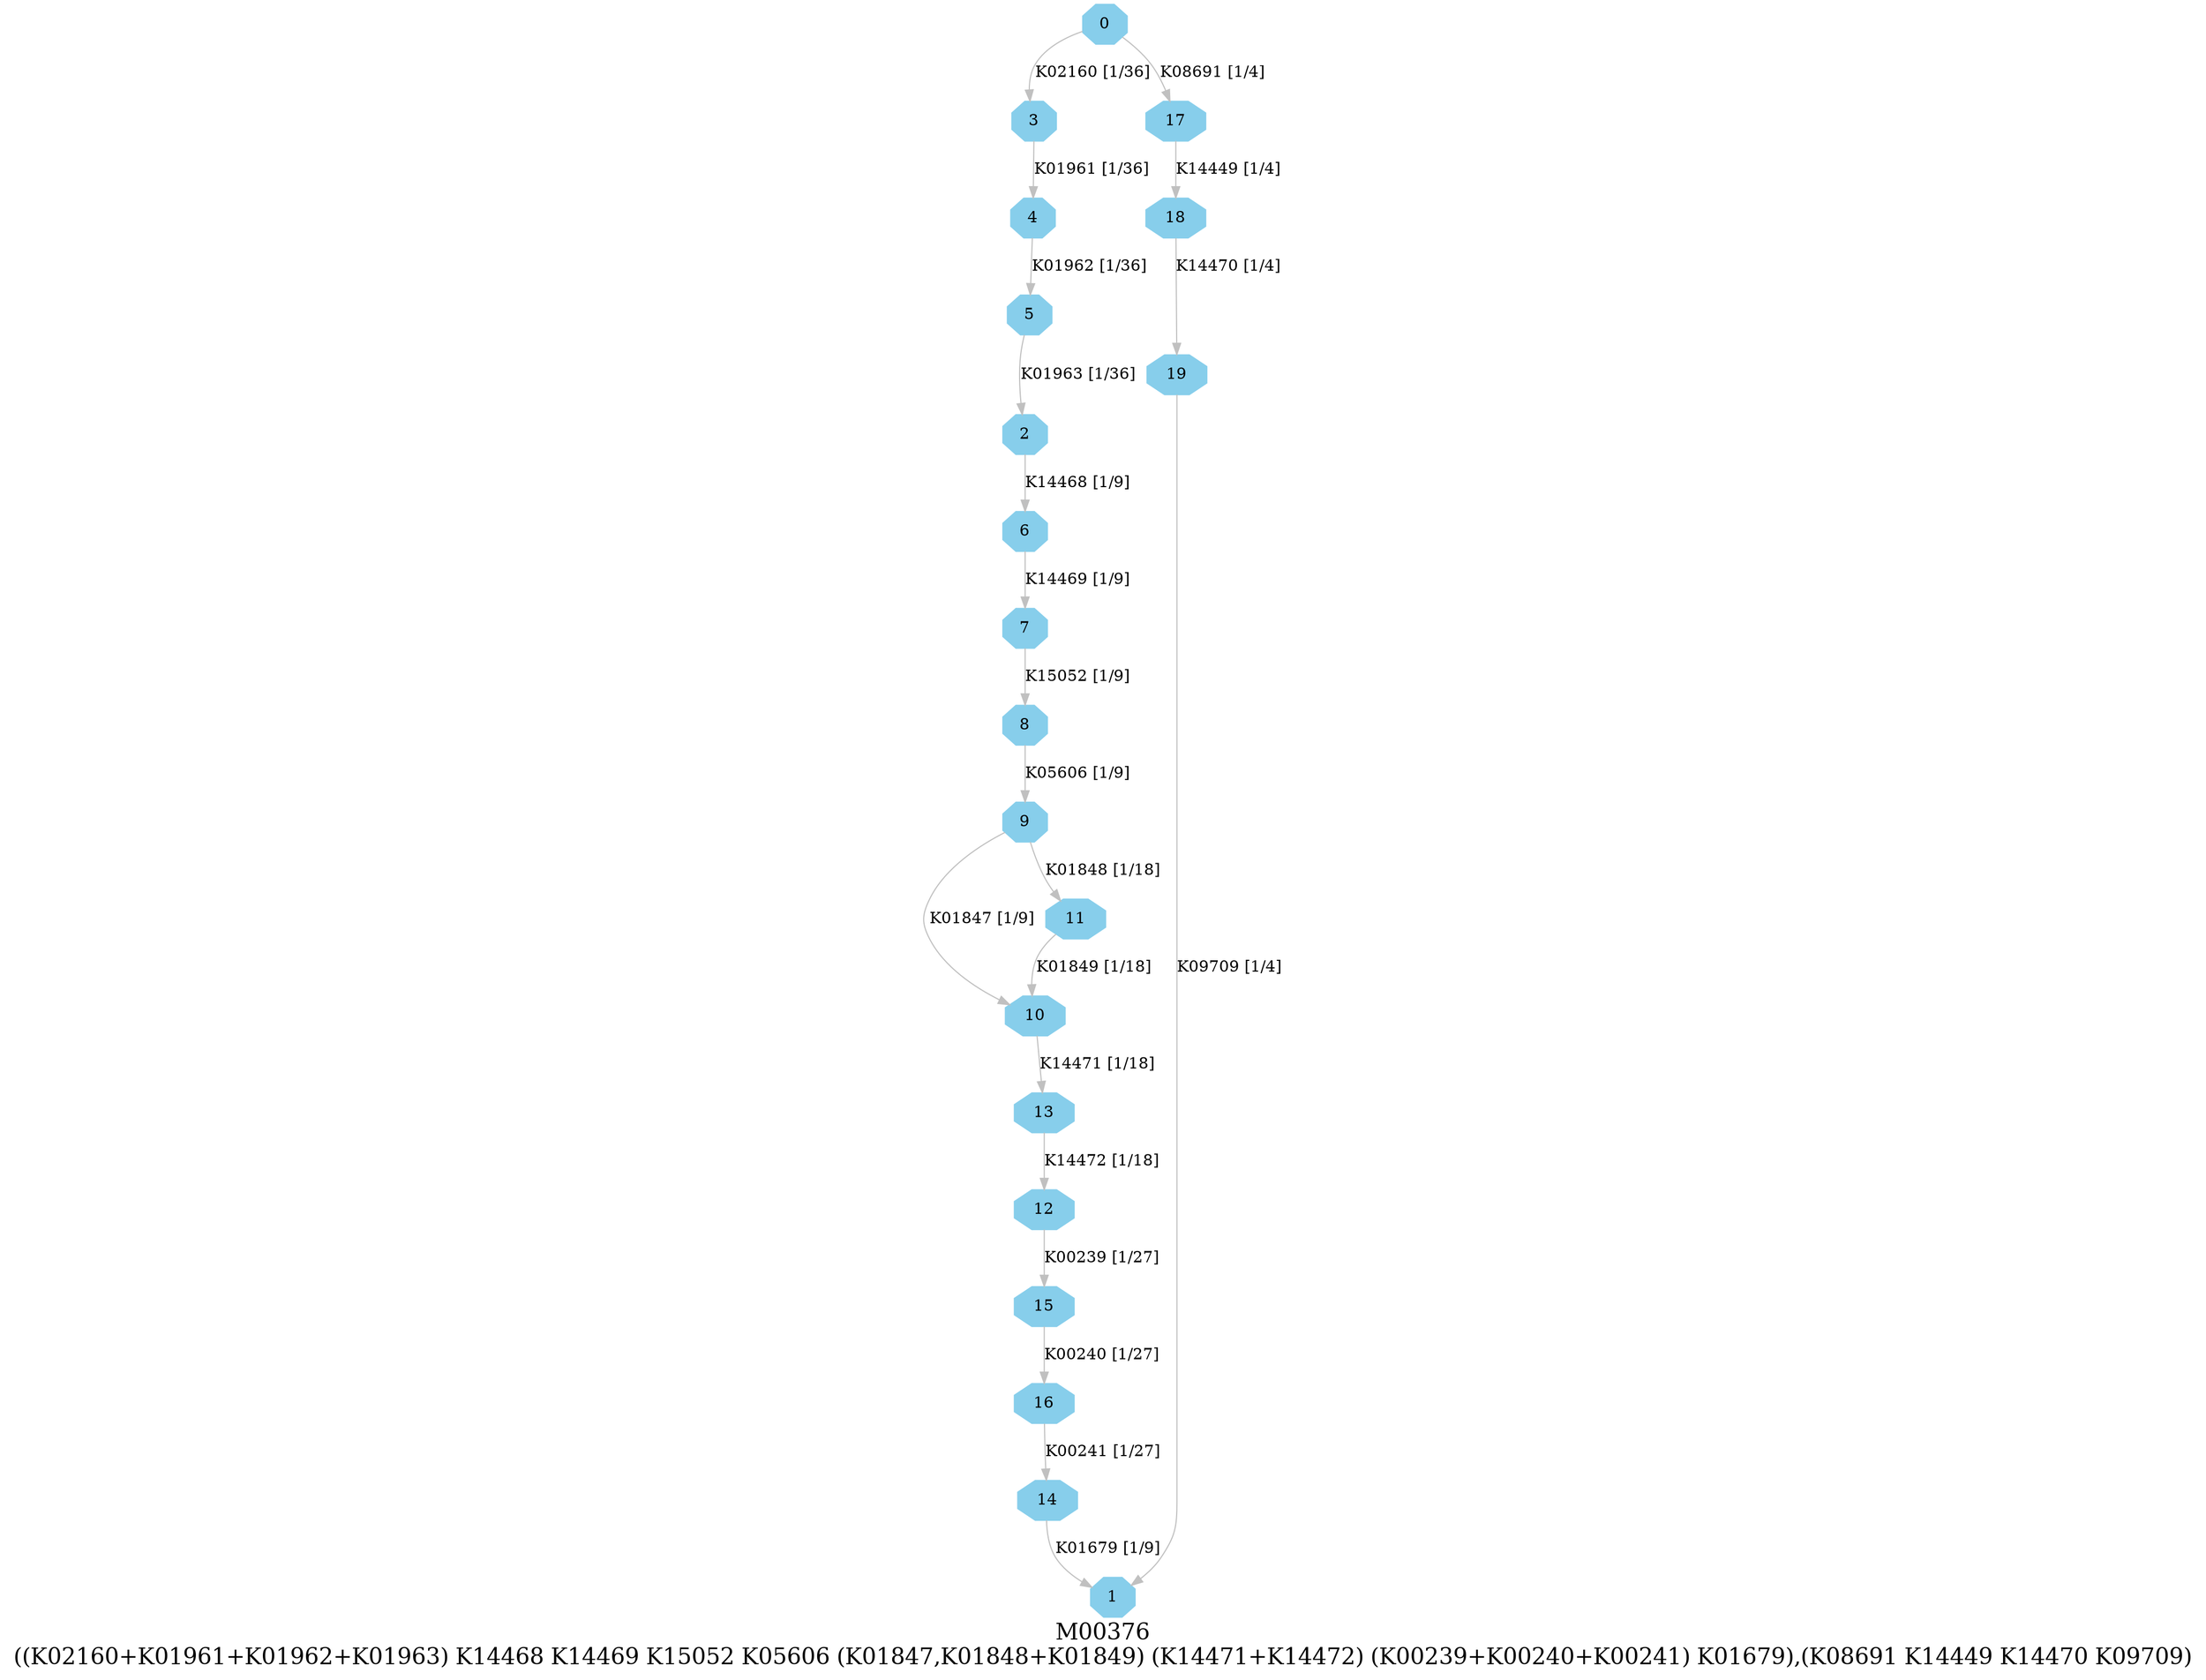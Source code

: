 digraph G {
graph [label="M00376
((K02160+K01961+K01962+K01963) K14468 K14469 K15052 K05606 (K01847,K01848+K01849) (K14471+K14472) (K00239+K00240+K00241) K01679),(K08691 K14449 K14470 K09709)",fontsize=20];
node [shape=box,style=filled];
edge [len=3,color=grey];
{node [width=.3,height=.3,shape=octagon,style=filled,color=skyblue] 0 1 2 3 4 5 6 7 8 9 10 11 12 13 14 15 16 17 18 19 }
0 -> 3 [label="K02160 [1/36]"];
0 -> 17 [label="K08691 [1/4]"];
2 -> 6 [label="K14468 [1/9]"];
3 -> 4 [label="K01961 [1/36]"];
4 -> 5 [label="K01962 [1/36]"];
5 -> 2 [label="K01963 [1/36]"];
6 -> 7 [label="K14469 [1/9]"];
7 -> 8 [label="K15052 [1/9]"];
8 -> 9 [label="K05606 [1/9]"];
9 -> 10 [label="K01847 [1/9]"];
9 -> 11 [label="K01848 [1/18]"];
10 -> 13 [label="K14471 [1/18]"];
11 -> 10 [label="K01849 [1/18]"];
12 -> 15 [label="K00239 [1/27]"];
13 -> 12 [label="K14472 [1/18]"];
14 -> 1 [label="K01679 [1/9]"];
15 -> 16 [label="K00240 [1/27]"];
16 -> 14 [label="K00241 [1/27]"];
17 -> 18 [label="K14449 [1/4]"];
18 -> 19 [label="K14470 [1/4]"];
19 -> 1 [label="K09709 [1/4]"];
}